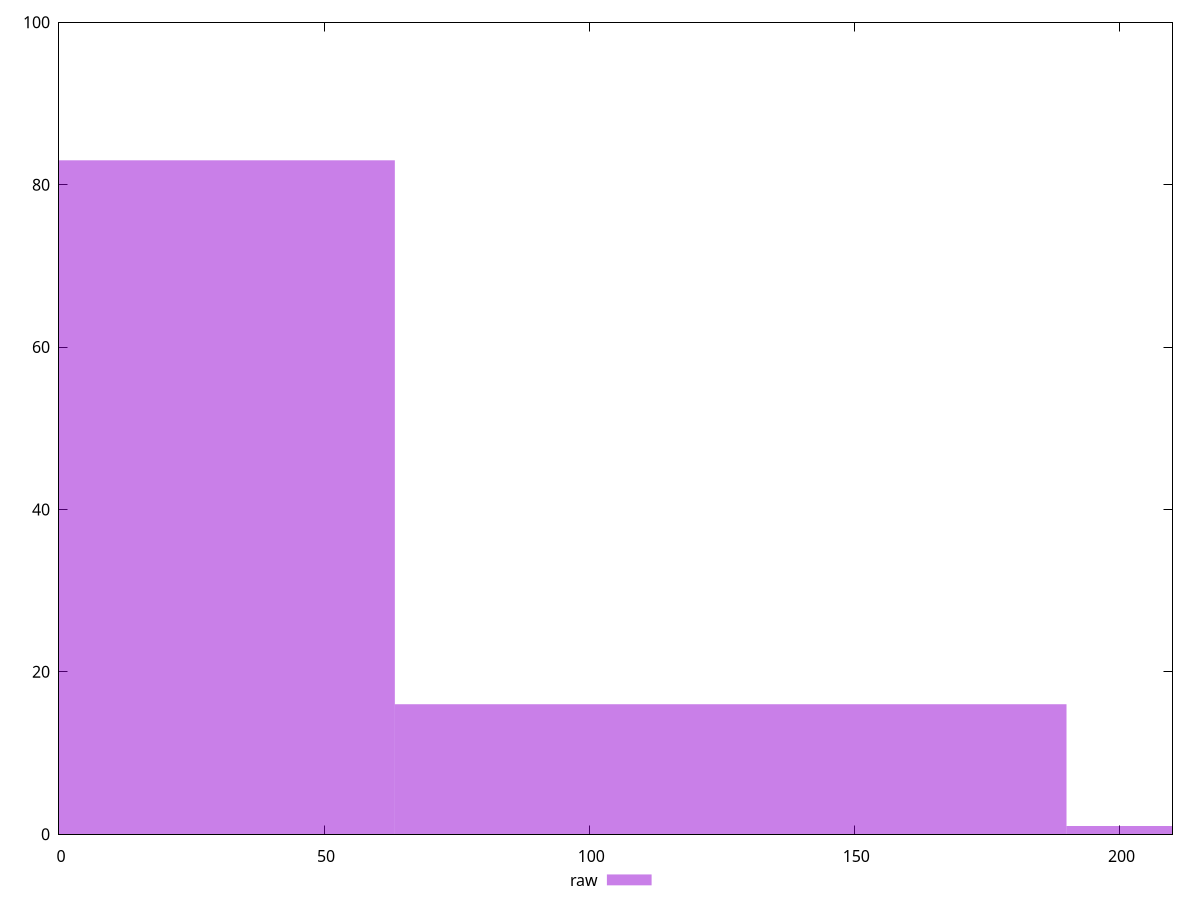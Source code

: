 reset

$raw <<EOF
126.67383462898009 16
253.34766925796018 1
0 83
EOF

set key outside below
set boxwidth 126.67383462898009
set xrange [0:210]
set yrange [0:100]
set trange [0:100]
set style fill transparent solid 0.5 noborder
set terminal svg size 640, 490 enhanced background rgb 'white'
set output "reports/report_00027_2021-02-24T12-40-31.850Z/unminified-javascript/samples/agenda/raw/histogram.svg"

plot $raw title "raw" with boxes

reset
